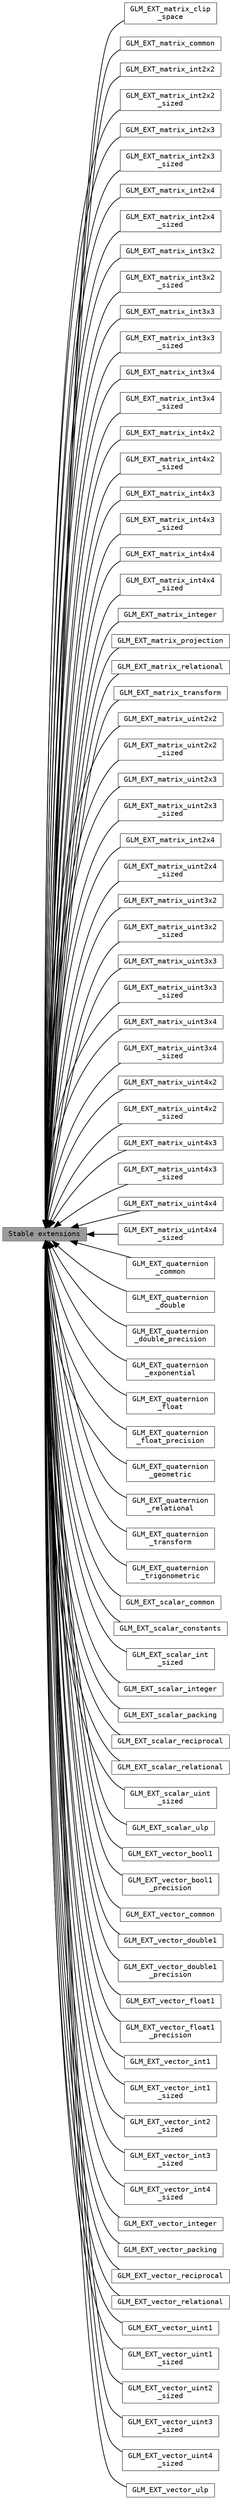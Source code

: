 digraph "Stable extensions"
{
 // LATEX_PDF_SIZE
  bgcolor="transparent";
  edge [fontname=Terminal,fontsize=10,labelfontname=Helvetica,labelfontsize=10];
  node [fontname=Terminal,fontsize=10,shape=box,height=0.2,width=0.4];
  rankdir=LR;
  Node1 [label="Stable extensions",height=0.2,width=0.4,color="gray40", fillcolor="grey60", style="filled", fontcolor="black",tooltip="Additional features not specified by GLSL specification."];
  Node2 [label="GLM_EXT_matrix_clip\l_space",height=0.2,width=0.4,color="grey40", fillcolor="white", style="filled",URL="$group__ext__matrix__clip__space.html",tooltip=" "];
  Node3 [label="GLM_EXT_matrix_common",height=0.2,width=0.4,color="grey40", fillcolor="white", style="filled",URL="$group__ext__matrix__common.html",tooltip=" "];
  Node4 [label="GLM_EXT_matrix_int2x2",height=0.2,width=0.4,color="grey40", fillcolor="white", style="filled",URL="$group__ext__matrix__int2x2.html",tooltip=" "];
  Node5 [label="GLM_EXT_matrix_int2x2\l_sized",height=0.2,width=0.4,color="grey40", fillcolor="white", style="filled",URL="$group__ext__matrix__int2x2__sized.html",tooltip=" "];
  Node6 [label="GLM_EXT_matrix_int2x3",height=0.2,width=0.4,color="grey40", fillcolor="white", style="filled",URL="$group__ext__matrix__int2x3.html",tooltip=" "];
  Node7 [label="GLM_EXT_matrix_int2x3\l_sized",height=0.2,width=0.4,color="grey40", fillcolor="white", style="filled",URL="$group__ext__matrix__int2x3__sized.html",tooltip=" "];
  Node8 [label="GLM_EXT_matrix_int2x4",height=0.2,width=0.4,color="grey40", fillcolor="white", style="filled",URL="$group__ext__matrix__int2x4.html",tooltip=" "];
  Node9 [label="GLM_EXT_matrix_int2x4\l_sized",height=0.2,width=0.4,color="grey40", fillcolor="white", style="filled",URL="$group__ext__matrix__int2x4__sized.html",tooltip=" "];
  Node10 [label="GLM_EXT_matrix_int3x2",height=0.2,width=0.4,color="grey40", fillcolor="white", style="filled",URL="$group__ext__matrix__int3x2.html",tooltip=" "];
  Node11 [label="GLM_EXT_matrix_int3x2\l_sized",height=0.2,width=0.4,color="grey40", fillcolor="white", style="filled",URL="$group__ext__matrix__int3x2__sized.html",tooltip=" "];
  Node12 [label="GLM_EXT_matrix_int3x3",height=0.2,width=0.4,color="grey40", fillcolor="white", style="filled",URL="$group__ext__matrix__int3x3.html",tooltip=" "];
  Node13 [label="GLM_EXT_matrix_int3x3\l_sized",height=0.2,width=0.4,color="grey40", fillcolor="white", style="filled",URL="$group__ext__matrix__int3x3__sized.html",tooltip=" "];
  Node14 [label="GLM_EXT_matrix_int3x4",height=0.2,width=0.4,color="grey40", fillcolor="white", style="filled",URL="$group__ext__matrix__int3x4.html",tooltip=" "];
  Node15 [label="GLM_EXT_matrix_int3x4\l_sized",height=0.2,width=0.4,color="grey40", fillcolor="white", style="filled",URL="$group__ext__matrix__int3x4__sized.html",tooltip=" "];
  Node16 [label="GLM_EXT_matrix_int4x2",height=0.2,width=0.4,color="grey40", fillcolor="white", style="filled",URL="$group__ext__matrix__int4x2.html",tooltip=" "];
  Node17 [label="GLM_EXT_matrix_int4x2\l_sized",height=0.2,width=0.4,color="grey40", fillcolor="white", style="filled",URL="$group__ext__matrix__int4x2__sized.html",tooltip=" "];
  Node18 [label="GLM_EXT_matrix_int4x3",height=0.2,width=0.4,color="grey40", fillcolor="white", style="filled",URL="$group__ext__matrix__int4x3.html",tooltip=" "];
  Node19 [label="GLM_EXT_matrix_int4x3\l_sized",height=0.2,width=0.4,color="grey40", fillcolor="white", style="filled",URL="$group__ext__matrix__int4x3__sized.html",tooltip=" "];
  Node20 [label="GLM_EXT_matrix_int4x4",height=0.2,width=0.4,color="grey40", fillcolor="white", style="filled",URL="$group__ext__matrix__int4x4.html",tooltip=" "];
  Node21 [label="GLM_EXT_matrix_int4x4\l_sized",height=0.2,width=0.4,color="grey40", fillcolor="white", style="filled",URL="$group__ext__matrix__int4x4__sized.html",tooltip=" "];
  Node22 [label="GLM_EXT_matrix_integer",height=0.2,width=0.4,color="grey40", fillcolor="white", style="filled",URL="$group__ext__matrix__integer.html",tooltip=" "];
  Node23 [label="GLM_EXT_matrix_projection",height=0.2,width=0.4,color="grey40", fillcolor="white", style="filled",URL="$group__ext__matrix__projection.html",tooltip=" "];
  Node24 [label="GLM_EXT_matrix_relational",height=0.2,width=0.4,color="grey40", fillcolor="white", style="filled",URL="$group__ext__matrix__relational.html",tooltip=" "];
  Node25 [label="GLM_EXT_matrix_transform",height=0.2,width=0.4,color="grey40", fillcolor="white", style="filled",URL="$group__ext__matrix__transform.html",tooltip=" "];
  Node26 [label="GLM_EXT_matrix_uint2x2",height=0.2,width=0.4,color="grey40", fillcolor="white", style="filled",URL="$group__ext__matrix__uint2x2.html",tooltip=" "];
  Node27 [label="GLM_EXT_matrix_uint2x2\l_sized",height=0.2,width=0.4,color="grey40", fillcolor="white", style="filled",URL="$group__ext__matrix__uint2x2__sized.html",tooltip=" "];
  Node28 [label="GLM_EXT_matrix_uint2x3",height=0.2,width=0.4,color="grey40", fillcolor="white", style="filled",URL="$group__ext__matrix__uint2x3.html",tooltip=" "];
  Node29 [label="GLM_EXT_matrix_uint2x3\l_sized",height=0.2,width=0.4,color="grey40", fillcolor="white", style="filled",URL="$group__ext__matrix__uint2x3__sized.html",tooltip=" "];
  Node30 [label="GLM_EXT_matrix_int2x4",height=0.2,width=0.4,color="grey40", fillcolor="white", style="filled",URL="$group__ext__matrix__uint2x4.html",tooltip=" "];
  Node31 [label="GLM_EXT_matrix_uint2x4\l_sized",height=0.2,width=0.4,color="grey40", fillcolor="white", style="filled",URL="$group__ext__matrix__uint2x4__sized.html",tooltip=" "];
  Node32 [label="GLM_EXT_matrix_uint3x2",height=0.2,width=0.4,color="grey40", fillcolor="white", style="filled",URL="$group__ext__matrix__uint3x2.html",tooltip=" "];
  Node33 [label="GLM_EXT_matrix_uint3x2\l_sized",height=0.2,width=0.4,color="grey40", fillcolor="white", style="filled",URL="$group__ext__matrix__uint3x2__sized.html",tooltip=" "];
  Node34 [label="GLM_EXT_matrix_uint3x3",height=0.2,width=0.4,color="grey40", fillcolor="white", style="filled",URL="$group__ext__matrix__uint3x3.html",tooltip=" "];
  Node35 [label="GLM_EXT_matrix_uint3x3\l_sized",height=0.2,width=0.4,color="grey40", fillcolor="white", style="filled",URL="$group__ext__matrix__uint3x3__sized.html",tooltip=" "];
  Node36 [label="GLM_EXT_matrix_uint3x4",height=0.2,width=0.4,color="grey40", fillcolor="white", style="filled",URL="$group__ext__matrix__uint3x4.html",tooltip=" "];
  Node37 [label="GLM_EXT_matrix_uint3x4\l_sized",height=0.2,width=0.4,color="grey40", fillcolor="white", style="filled",URL="$group__ext__matrix__uint3x4__sized.html",tooltip=" "];
  Node38 [label="GLM_EXT_matrix_uint4x2",height=0.2,width=0.4,color="grey40", fillcolor="white", style="filled",URL="$group__ext__matrix__uint4x2.html",tooltip=" "];
  Node39 [label="GLM_EXT_matrix_uint4x2\l_sized",height=0.2,width=0.4,color="grey40", fillcolor="white", style="filled",URL="$group__ext__matrix__uint4x2__sized.html",tooltip=" "];
  Node40 [label="GLM_EXT_matrix_uint4x3",height=0.2,width=0.4,color="grey40", fillcolor="white", style="filled",URL="$group__ext__matrix__uint4x3.html",tooltip=" "];
  Node41 [label="GLM_EXT_matrix_uint4x3\l_sized",height=0.2,width=0.4,color="grey40", fillcolor="white", style="filled",URL="$group__ext__matrix__uint4x3__sized.html",tooltip=" "];
  Node42 [label="GLM_EXT_matrix_uint4x4",height=0.2,width=0.4,color="grey40", fillcolor="white", style="filled",URL="$group__ext__matrix__uint4x4.html",tooltip=" "];
  Node43 [label="GLM_EXT_matrix_uint4x4\l_sized",height=0.2,width=0.4,color="grey40", fillcolor="white", style="filled",URL="$group__ext__matrix__uint4x4__sized.html",tooltip=" "];
  Node44 [label="GLM_EXT_quaternion\l_common",height=0.2,width=0.4,color="grey40", fillcolor="white", style="filled",URL="$group__ext__quaternion__common.html",tooltip=" "];
  Node45 [label="GLM_EXT_quaternion\l_double",height=0.2,width=0.4,color="grey40", fillcolor="white", style="filled",URL="$group__ext__quaternion__double.html",tooltip=" "];
  Node46 [label="GLM_EXT_quaternion\l_double_precision",height=0.2,width=0.4,color="grey40", fillcolor="white", style="filled",URL="$group__ext__quaternion__double__precision.html",tooltip=" "];
  Node47 [label="GLM_EXT_quaternion\l_exponential",height=0.2,width=0.4,color="grey40", fillcolor="white", style="filled",URL="$group__ext__quaternion__exponential.html",tooltip=" "];
  Node48 [label="GLM_EXT_quaternion\l_float",height=0.2,width=0.4,color="grey40", fillcolor="white", style="filled",URL="$group__ext__quaternion__float.html",tooltip=" "];
  Node49 [label="GLM_EXT_quaternion\l_float_precision",height=0.2,width=0.4,color="grey40", fillcolor="white", style="filled",URL="$group__ext__quaternion__float__precision.html",tooltip=" "];
  Node50 [label="GLM_EXT_quaternion\l_geometric",height=0.2,width=0.4,color="grey40", fillcolor="white", style="filled",URL="$group__ext__quaternion__geometric.html",tooltip=" "];
  Node51 [label="GLM_EXT_quaternion\l_relational",height=0.2,width=0.4,color="grey40", fillcolor="white", style="filled",URL="$group__ext__quaternion__relational.html",tooltip=" "];
  Node52 [label="GLM_EXT_quaternion\l_transform",height=0.2,width=0.4,color="grey40", fillcolor="white", style="filled",URL="$group__ext__quaternion__transform.html",tooltip=" "];
  Node53 [label="GLM_EXT_quaternion\l_trigonometric",height=0.2,width=0.4,color="grey40", fillcolor="white", style="filled",URL="$group__ext__quaternion__trigonometric.html",tooltip=" "];
  Node54 [label="GLM_EXT_scalar_common",height=0.2,width=0.4,color="grey40", fillcolor="white", style="filled",URL="$group__ext__scalar__common.html",tooltip=" "];
  Node55 [label="GLM_EXT_scalar_constants",height=0.2,width=0.4,color="grey40", fillcolor="white", style="filled",URL="$group__ext__scalar__constants.html",tooltip=" "];
  Node56 [label="GLM_EXT_scalar_int\l_sized",height=0.2,width=0.4,color="grey40", fillcolor="white", style="filled",URL="$group__ext__scalar__int__sized.html",tooltip=" "];
  Node57 [label="GLM_EXT_scalar_integer",height=0.2,width=0.4,color="grey40", fillcolor="white", style="filled",URL="$group__ext__scalar__integer.html",tooltip=" "];
  Node58 [label="GLM_EXT_scalar_packing",height=0.2,width=0.4,color="grey40", fillcolor="white", style="filled",URL="$group__ext__scalar__packing.html",tooltip=" "];
  Node59 [label="GLM_EXT_scalar_reciprocal",height=0.2,width=0.4,color="grey40", fillcolor="white", style="filled",URL="$group__ext__scalar__reciprocal.html",tooltip=" "];
  Node60 [label="GLM_EXT_scalar_relational",height=0.2,width=0.4,color="grey40", fillcolor="white", style="filled",URL="$group__ext__scalar__relational.html",tooltip=" "];
  Node61 [label="GLM_EXT_scalar_uint\l_sized",height=0.2,width=0.4,color="grey40", fillcolor="white", style="filled",URL="$group__ext__scalar__uint__sized.html",tooltip=" "];
  Node62 [label="GLM_EXT_scalar_ulp",height=0.2,width=0.4,color="grey40", fillcolor="white", style="filled",URL="$group__ext__scalar__ulp.html",tooltip=" "];
  Node63 [label="GLM_EXT_vector_bool1",height=0.2,width=0.4,color="grey40", fillcolor="white", style="filled",URL="$group__ext__vector__bool1.html",tooltip=" "];
  Node64 [label="GLM_EXT_vector_bool1\l_precision",height=0.2,width=0.4,color="grey40", fillcolor="white", style="filled",URL="$group__ext__vector__bool1__precision.html",tooltip=" "];
  Node65 [label="GLM_EXT_vector_common",height=0.2,width=0.4,color="grey40", fillcolor="white", style="filled",URL="$group__ext__vector__common.html",tooltip=" "];
  Node66 [label="GLM_EXT_vector_double1",height=0.2,width=0.4,color="grey40", fillcolor="white", style="filled",URL="$group__ext__vector__double1.html",tooltip=" "];
  Node67 [label="GLM_EXT_vector_double1\l_precision",height=0.2,width=0.4,color="grey40", fillcolor="white", style="filled",URL="$group__ext__vector__double1__precision.html",tooltip=" "];
  Node68 [label="GLM_EXT_vector_float1",height=0.2,width=0.4,color="grey40", fillcolor="white", style="filled",URL="$group__ext__vector__float1.html",tooltip=" "];
  Node69 [label="GLM_EXT_vector_float1\l_precision",height=0.2,width=0.4,color="grey40", fillcolor="white", style="filled",URL="$group__ext__vector__float1__precision.html",tooltip=" "];
  Node70 [label="GLM_EXT_vector_int1",height=0.2,width=0.4,color="grey40", fillcolor="white", style="filled",URL="$group__ext__vector__int1.html",tooltip=" "];
  Node71 [label="GLM_EXT_vector_int1\l_sized",height=0.2,width=0.4,color="grey40", fillcolor="white", style="filled",URL="$group__ext__vector__int1__sized.html",tooltip=" "];
  Node72 [label="GLM_EXT_vector_int2\l_sized",height=0.2,width=0.4,color="grey40", fillcolor="white", style="filled",URL="$group__ext__vector__int2__sized.html",tooltip=" "];
  Node73 [label="GLM_EXT_vector_int3\l_sized",height=0.2,width=0.4,color="grey40", fillcolor="white", style="filled",URL="$group__ext__vector__int3__sized.html",tooltip=" "];
  Node74 [label="GLM_EXT_vector_int4\l_sized",height=0.2,width=0.4,color="grey40", fillcolor="white", style="filled",URL="$group__ext__vector__int4__sized.html",tooltip=" "];
  Node75 [label="GLM_EXT_vector_integer",height=0.2,width=0.4,color="grey40", fillcolor="white", style="filled",URL="$group__ext__vector__integer.html",tooltip=" "];
  Node76 [label="GLM_EXT_vector_packing",height=0.2,width=0.4,color="grey40", fillcolor="white", style="filled",URL="$group__ext__vector__packing.html",tooltip=" "];
  Node77 [label="GLM_EXT_vector_reciprocal",height=0.2,width=0.4,color="grey40", fillcolor="white", style="filled",URL="$group__ext__vector__reciprocal.html",tooltip=" "];
  Node78 [label="GLM_EXT_vector_relational",height=0.2,width=0.4,color="grey40", fillcolor="white", style="filled",URL="$group__ext__vector__relational.html",tooltip=" "];
  Node79 [label="GLM_EXT_vector_uint1",height=0.2,width=0.4,color="grey40", fillcolor="white", style="filled",URL="$group__ext__vector__uint1.html",tooltip=" "];
  Node80 [label="GLM_EXT_vector_uint1\l_sized",height=0.2,width=0.4,color="grey40", fillcolor="white", style="filled",URL="$group__ext__vector__uint1__sized.html",tooltip=" "];
  Node81 [label="GLM_EXT_vector_uint2\l_sized",height=0.2,width=0.4,color="grey40", fillcolor="white", style="filled",URL="$group__ext__vector__uint2__sized.html",tooltip=" "];
  Node82 [label="GLM_EXT_vector_uint3\l_sized",height=0.2,width=0.4,color="grey40", fillcolor="white", style="filled",URL="$group__ext__vector__uint3__sized.html",tooltip=" "];
  Node83 [label="GLM_EXT_vector_uint4\l_sized",height=0.2,width=0.4,color="grey40", fillcolor="white", style="filled",URL="$group__ext__vector__uint4__sized.html",tooltip=" "];
  Node84 [label="GLM_EXT_vector_ulp",height=0.2,width=0.4,color="grey40", fillcolor="white", style="filled",URL="$group__ext__vector__ulp.html",tooltip=" "];
  Node1->Node2 [shape=plaintext, dir="back", style="solid"];
  Node1->Node3 [shape=plaintext, dir="back", style="solid"];
  Node1->Node4 [shape=plaintext, dir="back", style="solid"];
  Node1->Node5 [shape=plaintext, dir="back", style="solid"];
  Node1->Node6 [shape=plaintext, dir="back", style="solid"];
  Node1->Node7 [shape=plaintext, dir="back", style="solid"];
  Node1->Node8 [shape=plaintext, dir="back", style="solid"];
  Node1->Node9 [shape=plaintext, dir="back", style="solid"];
  Node1->Node10 [shape=plaintext, dir="back", style="solid"];
  Node1->Node11 [shape=plaintext, dir="back", style="solid"];
  Node1->Node12 [shape=plaintext, dir="back", style="solid"];
  Node1->Node13 [shape=plaintext, dir="back", style="solid"];
  Node1->Node14 [shape=plaintext, dir="back", style="solid"];
  Node1->Node15 [shape=plaintext, dir="back", style="solid"];
  Node1->Node16 [shape=plaintext, dir="back", style="solid"];
  Node1->Node17 [shape=plaintext, dir="back", style="solid"];
  Node1->Node18 [shape=plaintext, dir="back", style="solid"];
  Node1->Node19 [shape=plaintext, dir="back", style="solid"];
  Node1->Node20 [shape=plaintext, dir="back", style="solid"];
  Node1->Node21 [shape=plaintext, dir="back", style="solid"];
  Node1->Node22 [shape=plaintext, dir="back", style="solid"];
  Node1->Node23 [shape=plaintext, dir="back", style="solid"];
  Node1->Node24 [shape=plaintext, dir="back", style="solid"];
  Node1->Node25 [shape=plaintext, dir="back", style="solid"];
  Node1->Node26 [shape=plaintext, dir="back", style="solid"];
  Node1->Node27 [shape=plaintext, dir="back", style="solid"];
  Node1->Node28 [shape=plaintext, dir="back", style="solid"];
  Node1->Node29 [shape=plaintext, dir="back", style="solid"];
  Node1->Node30 [shape=plaintext, dir="back", style="solid"];
  Node1->Node31 [shape=plaintext, dir="back", style="solid"];
  Node1->Node32 [shape=plaintext, dir="back", style="solid"];
  Node1->Node33 [shape=plaintext, dir="back", style="solid"];
  Node1->Node34 [shape=plaintext, dir="back", style="solid"];
  Node1->Node35 [shape=plaintext, dir="back", style="solid"];
  Node1->Node36 [shape=plaintext, dir="back", style="solid"];
  Node1->Node37 [shape=plaintext, dir="back", style="solid"];
  Node1->Node38 [shape=plaintext, dir="back", style="solid"];
  Node1->Node39 [shape=plaintext, dir="back", style="solid"];
  Node1->Node40 [shape=plaintext, dir="back", style="solid"];
  Node1->Node41 [shape=plaintext, dir="back", style="solid"];
  Node1->Node42 [shape=plaintext, dir="back", style="solid"];
  Node1->Node43 [shape=plaintext, dir="back", style="solid"];
  Node1->Node44 [shape=plaintext, dir="back", style="solid"];
  Node1->Node45 [shape=plaintext, dir="back", style="solid"];
  Node1->Node46 [shape=plaintext, dir="back", style="solid"];
  Node1->Node47 [shape=plaintext, dir="back", style="solid"];
  Node1->Node48 [shape=plaintext, dir="back", style="solid"];
  Node1->Node49 [shape=plaintext, dir="back", style="solid"];
  Node1->Node50 [shape=plaintext, dir="back", style="solid"];
  Node1->Node51 [shape=plaintext, dir="back", style="solid"];
  Node1->Node52 [shape=plaintext, dir="back", style="solid"];
  Node1->Node53 [shape=plaintext, dir="back", style="solid"];
  Node1->Node54 [shape=plaintext, dir="back", style="solid"];
  Node1->Node55 [shape=plaintext, dir="back", style="solid"];
  Node1->Node56 [shape=plaintext, dir="back", style="solid"];
  Node1->Node57 [shape=plaintext, dir="back", style="solid"];
  Node1->Node58 [shape=plaintext, dir="back", style="solid"];
  Node1->Node59 [shape=plaintext, dir="back", style="solid"];
  Node1->Node60 [shape=plaintext, dir="back", style="solid"];
  Node1->Node61 [shape=plaintext, dir="back", style="solid"];
  Node1->Node62 [shape=plaintext, dir="back", style="solid"];
  Node1->Node63 [shape=plaintext, dir="back", style="solid"];
  Node1->Node64 [shape=plaintext, dir="back", style="solid"];
  Node1->Node65 [shape=plaintext, dir="back", style="solid"];
  Node1->Node66 [shape=plaintext, dir="back", style="solid"];
  Node1->Node67 [shape=plaintext, dir="back", style="solid"];
  Node1->Node68 [shape=plaintext, dir="back", style="solid"];
  Node1->Node69 [shape=plaintext, dir="back", style="solid"];
  Node1->Node70 [shape=plaintext, dir="back", style="solid"];
  Node1->Node71 [shape=plaintext, dir="back", style="solid"];
  Node1->Node72 [shape=plaintext, dir="back", style="solid"];
  Node1->Node73 [shape=plaintext, dir="back", style="solid"];
  Node1->Node74 [shape=plaintext, dir="back", style="solid"];
  Node1->Node75 [shape=plaintext, dir="back", style="solid"];
  Node1->Node76 [shape=plaintext, dir="back", style="solid"];
  Node1->Node77 [shape=plaintext, dir="back", style="solid"];
  Node1->Node78 [shape=plaintext, dir="back", style="solid"];
  Node1->Node79 [shape=plaintext, dir="back", style="solid"];
  Node1->Node80 [shape=plaintext, dir="back", style="solid"];
  Node1->Node81 [shape=plaintext, dir="back", style="solid"];
  Node1->Node82 [shape=plaintext, dir="back", style="solid"];
  Node1->Node83 [shape=plaintext, dir="back", style="solid"];
  Node1->Node84 [shape=plaintext, dir="back", style="solid"];
}

